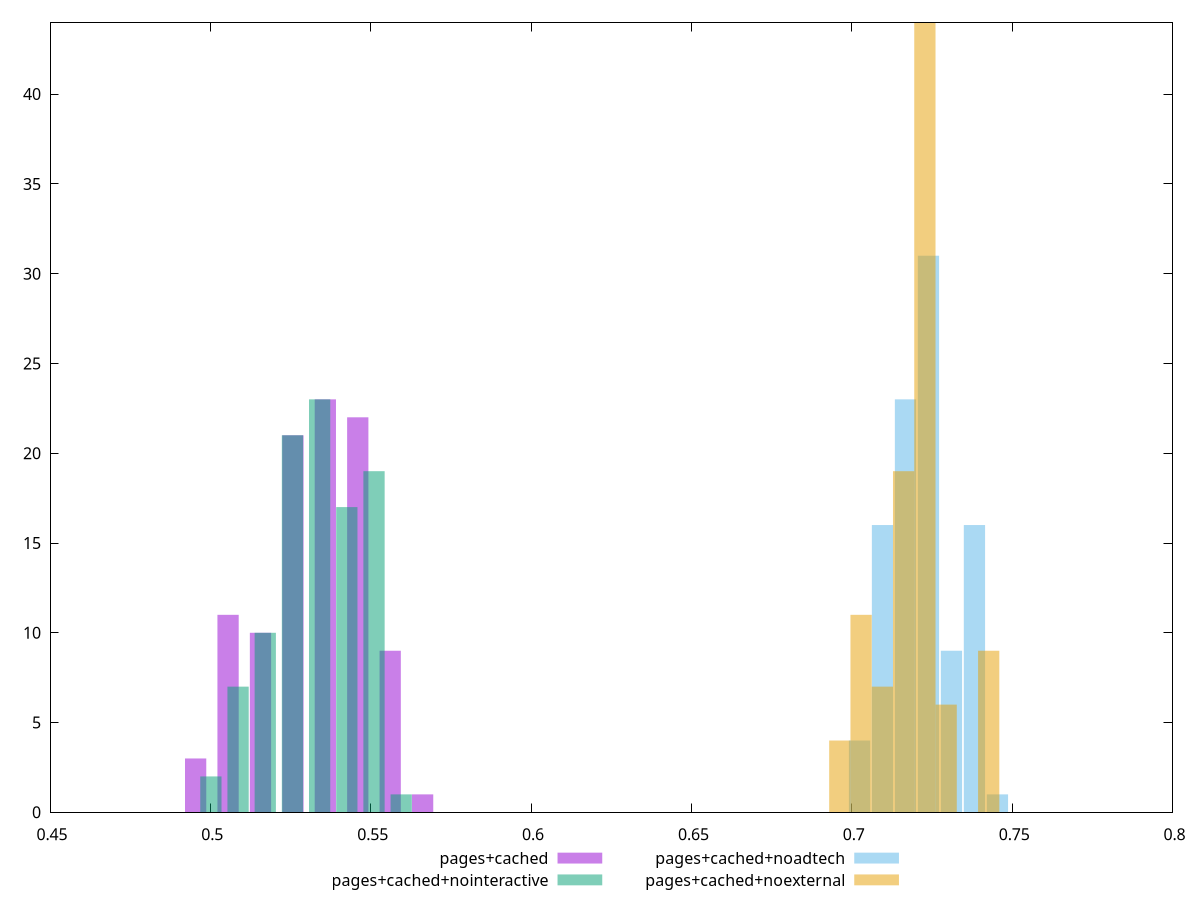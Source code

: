 $_pagesCached <<EOF
0.5156314793966679 10
0.5055210582320274 11
0.535852321725949 23
0.5257419005613084 21
0.5560731640552301 9
0.4954106370673868 3
0.5459627428905895 22
0.5661835852198707 1
EOF
$_pagesCachedNointeractive <<EOF
0.5425515202289735 17
0.5340741527253957 23
0.5255967852218181 21
0.5171194177182403 10
0.5001646827110849 2
0.5086420502146626 7
0.5510288877325512 19
0.5595062552361288 1
EOF
$_pagesCachedNoadtech <<EOF
0.7239121396906045 31
0.738247033545864 16
0.7310795866182342 9
0.7167446927629747 23
0.709577245835345 16
0.7024097989077153 4
0.7454144804734937 1
EOF
$_pagesCachedNoexternal <<EOF
0.6962703101152183 4
0.7227948933577029 44
0.7095326017364606 7
0.729426039168324 6
0.7161637475470818 19
0.7426883307895662 9
0.7029014559258395 11
EOF
set key outside below
set terminal pngcairo
set output "report_00004_2020-11-02T20-21-41.718Z/performance_score/performance_score_pages+cached_pages+cached+nointeractive_pages+cached+noadtech_pages+cached+noexternal+hist.png"
set boxwidth 0.006631145810621127
set style fill transparent solid 0.5 noborder
set yrange [0:44]
plot $_pagesCached title "pages+cached" with boxes ,$_pagesCachedNointeractive title "pages+cached+nointeractive" with boxes ,$_pagesCachedNoadtech title "pages+cached+noadtech" with boxes ,$_pagesCachedNoexternal title "pages+cached+noexternal" with boxes ,